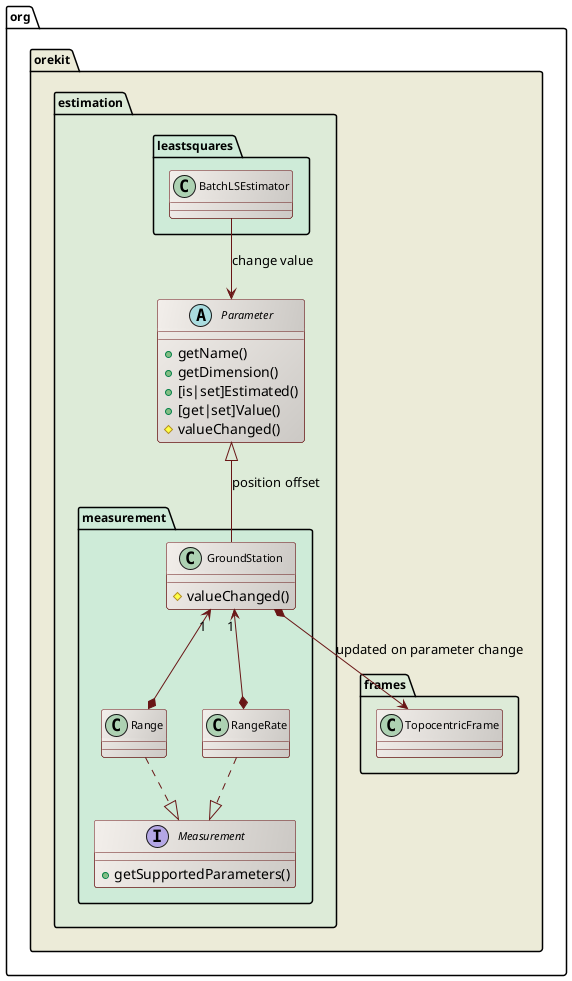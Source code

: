 ' Copyright 2002-2015 CS Systèmes d'Information
' Licensed to CS Systèmes d'Information (CS) under one or more
' contributor license agreements.  See the NOTICE file distributed with
' this work for additional information regarding copyright ownership.
' CS licenses this file to You under the Apache License, Version 2.0
' (the "License"); you may not use this file except in compliance with
' the License.  You may obtain a copy of the License at
'
'   http://www.apache.org/licenses/LICENSE-2.0
'
' Unless required by applicable law or agreed to in writing, software
' distributed under the License is distributed on an "AS IS" BASIS,
' WITHOUT WARRANTIES OR CONDITIONS OF ANY KIND, either express or implied.
' See the License for the specific language governing permissions and
' limitations under the License.
 
@startuml

  skinparam svek                  true
  skinparam ClassBackgroundColor  #F3EFEB/CCC9C5
  skinparam ClassArrowColor       #691616
  skinparam ClassBorderColor      #691616
  skinparam NoteBackgroundColor   #F3EFEB
  skinparam NoteBorderColor       #691616
  skinparam NoteFontColor         #691616
  skinparam ClassFontSize         11
  skinparam PackageFontSize       12

  package org.orekit #ECEBD8 {

    package estimation #DDEBD8 {

      package leastsquares #CEEBD8 { 
        class BatchLSEstimator
      }

      abstract class Parameter {
        +getName()
        +getDimension()
        +[is|set]Estimated()
        +[get|set]Value()
        #valueChanged()
      }
    
      BatchLSEstimator --> Parameter : change value

      package measurement #CEEBD8 {
        interface Measurement {
          +getSupportedParameters()
        }
        class GroundStation {
          #valueChanged()
        }
        Range     ..|> Measurement
        RangeRate ..|> Measurement
        GroundStation "1" <--* Range
        GroundStation "1" <--* RangeRate
        Parameter <|-- GroundStation : position offset
      }

    }

    package frames #DDEBD8 {
      class TopocentricFrame
      GroundStation *--> TopocentricFrame : updated on parameter change
    }

    
  }


@enduml
